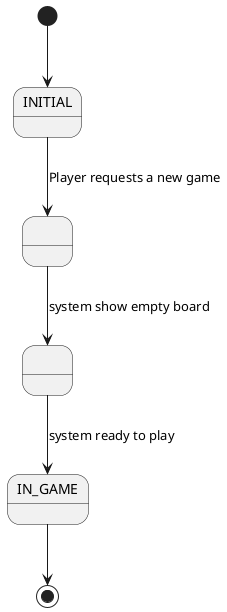 @startuml ViewUseCaseStart
state INITIAL
state IN_GAME
state start as " "
state started as " "
[*] --> INITIAL
INITIAL --> start: Player requests a new game   
start --> started: system show empty board
started --> IN_GAME : system ready to play 
IN_GAME -->[*]
@enduml